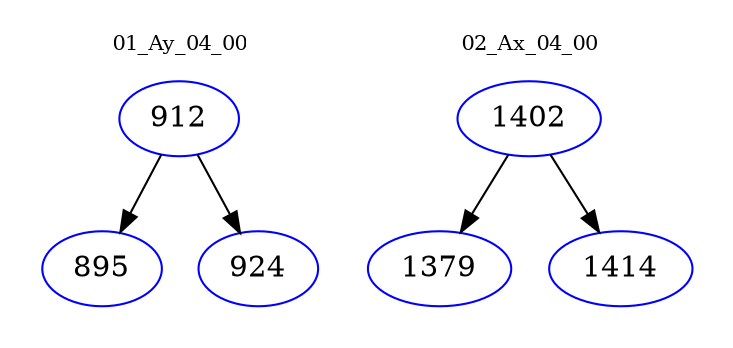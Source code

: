 digraph{
subgraph cluster_0 {
color = white
label = "01_Ay_04_00";
fontsize=10;
T0_912 [label="912", color="blue"]
T0_912 -> T0_895 [color="black"]
T0_895 [label="895", color="blue"]
T0_912 -> T0_924 [color="black"]
T0_924 [label="924", color="blue"]
}
subgraph cluster_1 {
color = white
label = "02_Ax_04_00";
fontsize=10;
T1_1402 [label="1402", color="blue"]
T1_1402 -> T1_1379 [color="black"]
T1_1379 [label="1379", color="blue"]
T1_1402 -> T1_1414 [color="black"]
T1_1414 [label="1414", color="blue"]
}
}
